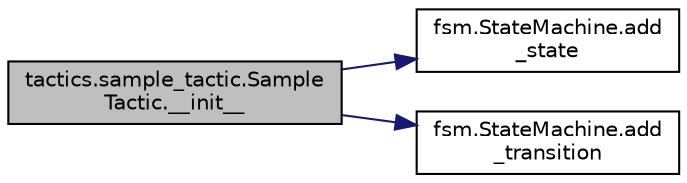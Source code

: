 digraph "tactics.sample_tactic.SampleTactic.__init__"
{
 // INTERACTIVE_SVG=YES
  edge [fontname="Helvetica",fontsize="10",labelfontname="Helvetica",labelfontsize="10"];
  node [fontname="Helvetica",fontsize="10",shape=record];
  rankdir="LR";
  Node1 [label="tactics.sample_tactic.Sample\lTactic.__init__",height=0.2,width=0.4,color="black", fillcolor="grey75", style="filled", fontcolor="black"];
  Node1 -> Node2 [color="midnightblue",fontsize="10",style="solid",fontname="Helvetica"];
  Node2 [label="fsm.StateMachine.add\l_state",height=0.2,width=0.4,color="black", fillcolor="white", style="filled",URL="$d4/dd8/classfsm_1_1_state_machine.html#a4d0aa012c6f96933eac21fa874283dca"];
  Node1 -> Node3 [color="midnightblue",fontsize="10",style="solid",fontname="Helvetica"];
  Node3 [label="fsm.StateMachine.add\l_transition",height=0.2,width=0.4,color="black", fillcolor="white", style="filled",URL="$d4/dd8/classfsm_1_1_state_machine.html#aef1a472a386e74789966f329f8fcc585"];
}
